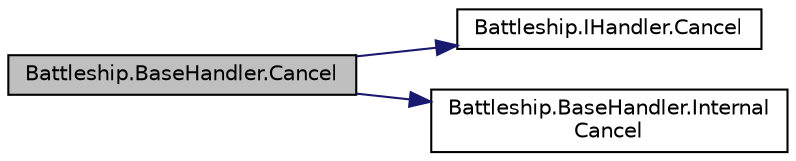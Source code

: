 digraph "Battleship.BaseHandler.Cancel"
{
 // INTERACTIVE_SVG=YES
 // LATEX_PDF_SIZE
  edge [fontname="Helvetica",fontsize="10",labelfontname="Helvetica",labelfontsize="10"];
  node [fontname="Helvetica",fontsize="10",shape=record];
  rankdir="LR";
  Node1 [label="Battleship.BaseHandler.Cancel",height=0.2,width=0.4,color="black", fillcolor="grey75", style="filled", fontcolor="black",tooltip="Retorna este \"handler\" al estado inicial. En los \"handler\" sin estado no hace nada...."];
  Node1 -> Node2 [color="midnightblue",fontsize="10",style="solid",fontname="Helvetica"];
  Node2 [label="Battleship.IHandler.Cancel",height=0.2,width=0.4,color="black", fillcolor="white", style="filled",URL="$interfaceBattleship_1_1IHandler.html#a598af12c8a10d558bf30c6456701c54a",tooltip="Retorna este \"handler\" al estado inicial y cancela el próximo \"handler\" si existe...."];
  Node1 -> Node3 [color="midnightblue",fontsize="10",style="solid",fontname="Helvetica"];
  Node3 [label="Battleship.BaseHandler.Internal\lCancel",height=0.2,width=0.4,color="black", fillcolor="white", style="filled",URL="$classBattleship_1_1BaseHandler.html#afe52684d049b2cbaab0c6721f1dad491",tooltip="Este método puede ser sobreescrito en las clases sucesores que procesan varios mensajes cambiando de ..."];
}

